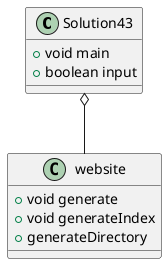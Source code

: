 @startuml
'https://plantuml.com/sequence-diagram

class Solution43
{
    + void main
    + boolean input
}

class website
{
    + void generate
    + void generateIndex
    + generateDirectory
}

Solution43 o-- website


@enduml